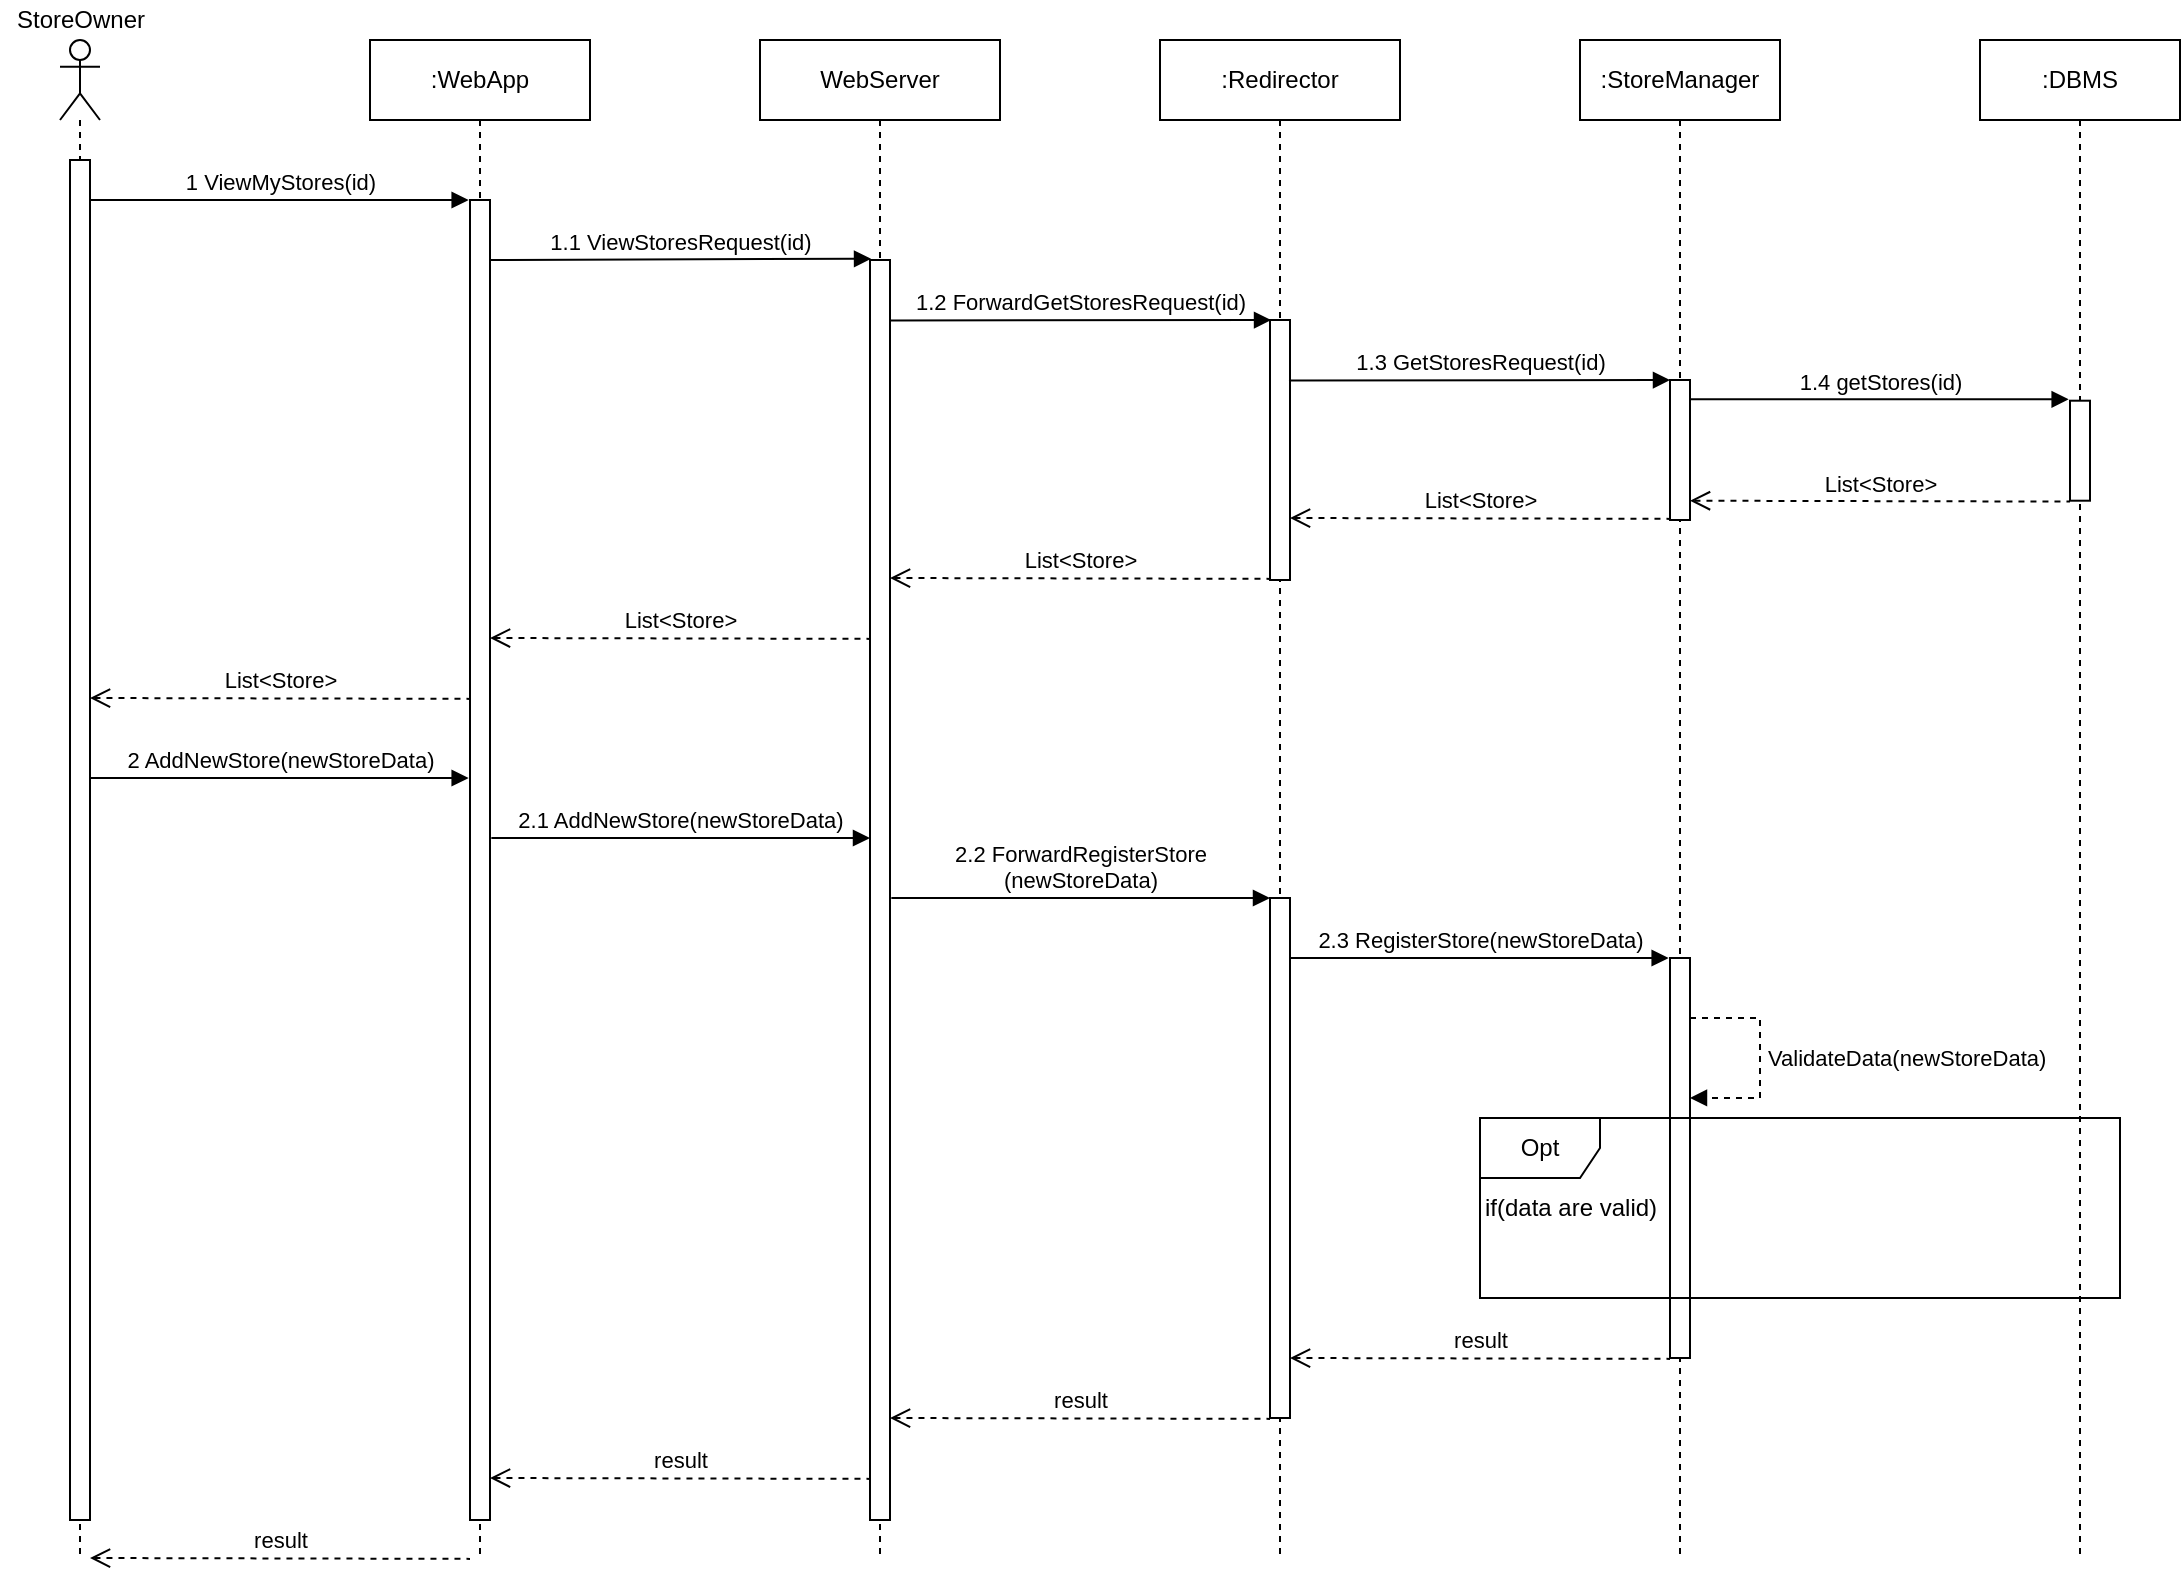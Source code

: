 <mxfile version="13.9.9" type="device"><diagram id="jmBErlQyBtcOZ00mmP0L" name="Page-1"><mxGraphModel dx="517" dy="403" grid="1" gridSize="10" guides="1" tooltips="1" connect="1" arrows="1" fold="1" page="1" pageScale="1" pageWidth="827" pageHeight="1169" math="0" shadow="0"><root><mxCell id="0"/><mxCell id="1" parent="0"/><mxCell id="KmZRrf-IkiN_PtcyJQHc-1" value="&lt;div&gt;:WebApp&lt;/div&gt;" style="shape=umlLifeline;perimeter=lifelinePerimeter;whiteSpace=wrap;html=1;container=1;collapsible=0;recursiveResize=0;outlineConnect=0;" parent="1" vertex="1"><mxGeometry x="345" y="40" width="110" height="760" as="geometry"/></mxCell><mxCell id="KmZRrf-IkiN_PtcyJQHc-35" value="" style="html=1;points=[];perimeter=orthogonalPerimeter;" parent="KmZRrf-IkiN_PtcyJQHc-1" vertex="1"><mxGeometry x="50" y="80" width="10" height="660" as="geometry"/></mxCell><mxCell id="KmZRrf-IkiN_PtcyJQHc-2" value=":StoreManager" style="shape=umlLifeline;perimeter=lifelinePerimeter;whiteSpace=wrap;html=1;container=1;collapsible=0;recursiveResize=0;outlineConnect=0;" parent="1" vertex="1"><mxGeometry x="950" y="40" width="100" height="760" as="geometry"/></mxCell><mxCell id="KmZRrf-IkiN_PtcyJQHc-54" value="" style="html=1;points=[];perimeter=orthogonalPerimeter;" parent="KmZRrf-IkiN_PtcyJQHc-2" vertex="1"><mxGeometry x="45" y="459" width="10" height="200" as="geometry"/></mxCell><mxCell id="KmZRrf-IkiN_PtcyJQHc-56" value="ValidateData(newStoreData)" style="edgeStyle=orthogonalEdgeStyle;html=1;align=left;spacingLeft=2;endArrow=block;rounded=0;entryX=1;entryY=0.444;dashed=1;entryDx=0;entryDy=0;entryPerimeter=0;" parent="KmZRrf-IkiN_PtcyJQHc-2" edge="1"><mxGeometry relative="1" as="geometry"><mxPoint x="55" y="489" as="sourcePoint"/><Array as="points"><mxPoint x="90" y="489"/><mxPoint x="90" y="529"/></Array><mxPoint x="55" y="528.96" as="targetPoint"/></mxGeometry></mxCell><mxCell id="KmZRrf-IkiN_PtcyJQHc-3" value=":DBMS" style="shape=umlLifeline;perimeter=lifelinePerimeter;whiteSpace=wrap;html=1;container=1;collapsible=0;recursiveResize=0;outlineConnect=0;" parent="1" vertex="1"><mxGeometry x="1150" y="40" width="100" height="760" as="geometry"/></mxCell><mxCell id="KmZRrf-IkiN_PtcyJQHc-4" value="" style="shape=umlLifeline;participant=umlActor;perimeter=lifelinePerimeter;whiteSpace=wrap;html=1;container=1;collapsible=0;recursiveResize=0;verticalAlign=top;spacingTop=36;outlineConnect=0;" parent="1" vertex="1"><mxGeometry x="190" y="40" width="20" height="760" as="geometry"/></mxCell><mxCell id="KmZRrf-IkiN_PtcyJQHc-7" value="" style="html=1;points=[];perimeter=orthogonalPerimeter;" parent="1" vertex="1"><mxGeometry x="995" y="210" width="10" height="70" as="geometry"/></mxCell><mxCell id="KmZRrf-IkiN_PtcyJQHc-15" value="WebServer" style="shape=umlLifeline;perimeter=lifelinePerimeter;whiteSpace=wrap;html=1;container=1;collapsible=0;recursiveResize=0;outlineConnect=0;" parent="1" vertex="1"><mxGeometry x="540" y="40" width="120" height="760" as="geometry"/></mxCell><mxCell id="KmZRrf-IkiN_PtcyJQHc-16" value="" style="html=1;points=[];perimeter=orthogonalPerimeter;" parent="1" vertex="1"><mxGeometry x="195" y="100" width="10" height="680" as="geometry"/></mxCell><mxCell id="KmZRrf-IkiN_PtcyJQHc-17" value="1 ViewMyStores(id)" style="html=1;verticalAlign=bottom;startArrow=none;startFill=0;endArrow=block;startSize=8;exitX=1.067;exitY=0.286;exitDx=0;exitDy=0;exitPerimeter=0;" parent="1" edge="1"><mxGeometry width="60" relative="1" as="geometry"><mxPoint x="205.0" y="120" as="sourcePoint"/><mxPoint x="394.33" y="120" as="targetPoint"/></mxGeometry></mxCell><mxCell id="KmZRrf-IkiN_PtcyJQHc-30" value=":Redirector" style="shape=umlLifeline;perimeter=lifelinePerimeter;whiteSpace=wrap;html=1;container=1;collapsible=0;recursiveResize=0;outlineConnect=0;" parent="1" vertex="1"><mxGeometry x="740" y="40" width="120" height="760" as="geometry"/></mxCell><mxCell id="KmZRrf-IkiN_PtcyJQHc-53" value="" style="html=1;points=[];perimeter=orthogonalPerimeter;" parent="KmZRrf-IkiN_PtcyJQHc-30" vertex="1"><mxGeometry x="55" y="429" width="10" height="260" as="geometry"/></mxCell><mxCell id="KmZRrf-IkiN_PtcyJQHc-34" value="StoreOwner" style="text;html=1;align=center;verticalAlign=middle;resizable=0;points=[];autosize=1;" parent="1" vertex="1"><mxGeometry x="160" y="20" width="80" height="20" as="geometry"/></mxCell><mxCell id="KmZRrf-IkiN_PtcyJQHc-36" value="1.1 ViewStoresRequest(id)" style="html=1;verticalAlign=bottom;startArrow=none;startFill=0;endArrow=block;startSize=8;exitX=1.067;exitY=0.286;exitDx=0;exitDy=0;exitPerimeter=0;entryX=0.052;entryY=-0.001;entryDx=0;entryDy=0;entryPerimeter=0;" parent="1" target="KmZRrf-IkiN_PtcyJQHc-37" edge="1"><mxGeometry width="60" relative="1" as="geometry"><mxPoint x="405" y="150" as="sourcePoint"/><mxPoint x="595" y="149" as="targetPoint"/></mxGeometry></mxCell><mxCell id="KmZRrf-IkiN_PtcyJQHc-37" value="" style="html=1;points=[];perimeter=orthogonalPerimeter;" parent="1" vertex="1"><mxGeometry x="595" y="150" width="10" height="630" as="geometry"/></mxCell><mxCell id="KmZRrf-IkiN_PtcyJQHc-38" value="1.2 ForwardGetStoresRequest(id)" style="html=1;verticalAlign=bottom;startArrow=none;startFill=0;endArrow=block;startSize=8;exitX=1.067;exitY=0.286;exitDx=0;exitDy=0;exitPerimeter=0;entryX=0.052;entryY=-0.001;entryDx=0;entryDy=0;entryPerimeter=0;" parent="1" edge="1"><mxGeometry width="60" relative="1" as="geometry"><mxPoint x="605" y="180.27" as="sourcePoint"/><mxPoint x="795.52" y="180.005" as="targetPoint"/></mxGeometry></mxCell><mxCell id="KmZRrf-IkiN_PtcyJQHc-40" value="" style="html=1;points=[];perimeter=orthogonalPerimeter;" parent="1" vertex="1"><mxGeometry x="795" y="180" width="10" height="130" as="geometry"/></mxCell><mxCell id="KmZRrf-IkiN_PtcyJQHc-41" value="1.3 GetStoresRequest(id)" style="html=1;verticalAlign=bottom;startArrow=none;startFill=0;endArrow=block;startSize=8;exitX=1.067;exitY=0.286;exitDx=0;exitDy=0;exitPerimeter=0;entryX=0.052;entryY=-0.001;entryDx=0;entryDy=0;entryPerimeter=0;" parent="1" edge="1"><mxGeometry width="60" relative="1" as="geometry"><mxPoint x="804.48" y="210.27" as="sourcePoint"/><mxPoint x="995" y="210.005" as="targetPoint"/></mxGeometry></mxCell><mxCell id="KmZRrf-IkiN_PtcyJQHc-42" value="List&amp;lt;Store&amp;gt;" style="html=1;verticalAlign=bottom;startArrow=open;startFill=0;endArrow=none;startSize=8;dashed=1;endFill=0;exitX=1;exitY=0.533;exitDx=0;exitDy=0;exitPerimeter=0;" parent="1" edge="1"><mxGeometry width="60" relative="1" as="geometry"><mxPoint x="805" y="279" as="sourcePoint"/><mxPoint x="995" y="279.44" as="targetPoint"/></mxGeometry></mxCell><mxCell id="KmZRrf-IkiN_PtcyJQHc-43" value="List&amp;lt;Store&amp;gt;" style="html=1;verticalAlign=bottom;startArrow=open;startFill=0;endArrow=none;startSize=8;dashed=1;endFill=0;exitX=1;exitY=0.533;exitDx=0;exitDy=0;exitPerimeter=0;" parent="1" edge="1"><mxGeometry width="60" relative="1" as="geometry"><mxPoint x="605" y="309" as="sourcePoint"/><mxPoint x="795" y="309.44" as="targetPoint"/></mxGeometry></mxCell><mxCell id="KmZRrf-IkiN_PtcyJQHc-44" value="List&amp;lt;Store&amp;gt;" style="html=1;verticalAlign=bottom;startArrow=open;startFill=0;endArrow=none;startSize=8;dashed=1;endFill=0;exitX=1;exitY=0.533;exitDx=0;exitDy=0;exitPerimeter=0;" parent="1" edge="1"><mxGeometry width="60" relative="1" as="geometry"><mxPoint x="405" y="339" as="sourcePoint"/><mxPoint x="595" y="339.44" as="targetPoint"/></mxGeometry></mxCell><mxCell id="KmZRrf-IkiN_PtcyJQHc-45" value="List&amp;lt;Store&amp;gt;" style="html=1;verticalAlign=bottom;startArrow=open;startFill=0;endArrow=none;startSize=8;dashed=1;endFill=0;exitX=1;exitY=0.533;exitDx=0;exitDy=0;exitPerimeter=0;" parent="1" edge="1"><mxGeometry width="60" relative="1" as="geometry"><mxPoint x="205" y="369" as="sourcePoint"/><mxPoint x="395" y="369.44" as="targetPoint"/></mxGeometry></mxCell><mxCell id="KmZRrf-IkiN_PtcyJQHc-48" value="2 AddNewStore(newStoreData)" style="html=1;verticalAlign=bottom;startArrow=none;startFill=0;endArrow=block;startSize=8;exitX=1.067;exitY=0.286;exitDx=0;exitDy=0;exitPerimeter=0;" parent="1" edge="1"><mxGeometry width="60" relative="1" as="geometry"><mxPoint x="205" y="409" as="sourcePoint"/><mxPoint x="394.33" y="409" as="targetPoint"/></mxGeometry></mxCell><mxCell id="KmZRrf-IkiN_PtcyJQHc-50" value="2.1 AddNewStore(newStoreData)" style="html=1;verticalAlign=bottom;startArrow=none;startFill=0;endArrow=block;startSize=8;exitX=1.067;exitY=0.286;exitDx=0;exitDy=0;exitPerimeter=0;" parent="1" edge="1"><mxGeometry width="60" relative="1" as="geometry"><mxPoint x="405.67" y="439" as="sourcePoint"/><mxPoint x="595.0" y="439" as="targetPoint"/></mxGeometry></mxCell><mxCell id="KmZRrf-IkiN_PtcyJQHc-51" value="&lt;div&gt;2.2 ForwardRegisterStore&lt;/div&gt;&lt;div&gt;(newStoreData)&lt;/div&gt;" style="html=1;verticalAlign=bottom;startArrow=none;startFill=0;endArrow=block;startSize=8;exitX=1.067;exitY=0.286;exitDx=0;exitDy=0;exitPerimeter=0;" parent="1" edge="1"><mxGeometry width="60" relative="1" as="geometry"><mxPoint x="605.67" y="469" as="sourcePoint"/><mxPoint x="795" y="469" as="targetPoint"/></mxGeometry></mxCell><mxCell id="KmZRrf-IkiN_PtcyJQHc-52" value="&lt;div&gt;2.3 RegisterStore(newStoreData)&lt;/div&gt;" style="html=1;verticalAlign=bottom;startArrow=none;startFill=0;endArrow=block;startSize=8;exitX=1.067;exitY=0.286;exitDx=0;exitDy=0;exitPerimeter=0;" parent="1" edge="1"><mxGeometry width="60" relative="1" as="geometry"><mxPoint x="805.0" y="499" as="sourcePoint"/><mxPoint x="994.33" y="499" as="targetPoint"/></mxGeometry></mxCell><mxCell id="KmZRrf-IkiN_PtcyJQHc-58" value="Opt" style="shape=umlFrame;whiteSpace=wrap;html=1;" parent="1" vertex="1"><mxGeometry x="900" y="579" width="320" height="90" as="geometry"/></mxCell><mxCell id="KmZRrf-IkiN_PtcyJQHc-59" value="if(data are valid)" style="text;html=1;align=center;verticalAlign=middle;resizable=0;points=[];autosize=1;" parent="1" vertex="1"><mxGeometry x="895" y="614" width="100" height="20" as="geometry"/></mxCell><mxCell id="KmZRrf-IkiN_PtcyJQHc-60" value="&lt;div&gt;1.4 getStores(id)&lt;/div&gt;" style="html=1;verticalAlign=bottom;startArrow=none;startFill=0;endArrow=block;startSize=8;exitX=1.067;exitY=0.286;exitDx=0;exitDy=0;exitPerimeter=0;" parent="1" edge="1"><mxGeometry width="60" relative="1" as="geometry"><mxPoint x="1005" y="219.66" as="sourcePoint"/><mxPoint x="1194.33" y="219.66" as="targetPoint"/></mxGeometry></mxCell><mxCell id="KmZRrf-IkiN_PtcyJQHc-61" value="" style="html=1;points=[];perimeter=orthogonalPerimeter;" parent="1" vertex="1"><mxGeometry x="1195" y="220.35" width="10" height="50" as="geometry"/></mxCell><mxCell id="KmZRrf-IkiN_PtcyJQHc-65" value="result" style="html=1;verticalAlign=bottom;startArrow=open;startFill=0;endArrow=none;startSize=8;dashed=1;endFill=0;exitX=1;exitY=0.533;exitDx=0;exitDy=0;exitPerimeter=0;" parent="1" edge="1"><mxGeometry width="60" relative="1" as="geometry"><mxPoint x="805" y="699" as="sourcePoint"/><mxPoint x="995" y="699.44" as="targetPoint"/></mxGeometry></mxCell><mxCell id="KmZRrf-IkiN_PtcyJQHc-67" value="result" style="html=1;verticalAlign=bottom;startArrow=open;startFill=0;endArrow=none;startSize=8;dashed=1;endFill=0;exitX=1;exitY=0.533;exitDx=0;exitDy=0;exitPerimeter=0;" parent="1" edge="1"><mxGeometry width="60" relative="1" as="geometry"><mxPoint x="605" y="729" as="sourcePoint"/><mxPoint x="795" y="729.44" as="targetPoint"/></mxGeometry></mxCell><mxCell id="KmZRrf-IkiN_PtcyJQHc-69" value="result" style="html=1;verticalAlign=bottom;startArrow=open;startFill=0;endArrow=none;startSize=8;dashed=1;endFill=0;exitX=1;exitY=0.533;exitDx=0;exitDy=0;exitPerimeter=0;" parent="1" edge="1"><mxGeometry width="60" relative="1" as="geometry"><mxPoint x="405" y="759" as="sourcePoint"/><mxPoint x="595" y="759.44" as="targetPoint"/></mxGeometry></mxCell><mxCell id="KmZRrf-IkiN_PtcyJQHc-72" value="result" style="html=1;verticalAlign=bottom;startArrow=open;startFill=0;endArrow=none;startSize=8;dashed=1;endFill=0;exitX=1;exitY=0.533;exitDx=0;exitDy=0;exitPerimeter=0;" parent="1" edge="1"><mxGeometry width="60" relative="1" as="geometry"><mxPoint x="205" y="799" as="sourcePoint"/><mxPoint x="395" y="799.44" as="targetPoint"/></mxGeometry></mxCell><mxCell id="zop5u01lI_-mesdTxy6i-1" value="List&amp;lt;Store&amp;gt;" style="html=1;verticalAlign=bottom;startArrow=open;startFill=0;endArrow=none;startSize=8;dashed=1;endFill=0;exitX=1;exitY=0.533;exitDx=0;exitDy=0;exitPerimeter=0;" edge="1" parent="1"><mxGeometry width="60" relative="1" as="geometry"><mxPoint x="1005" y="270.35" as="sourcePoint"/><mxPoint x="1195" y="270.79" as="targetPoint"/></mxGeometry></mxCell></root></mxGraphModel></diagram></mxfile>